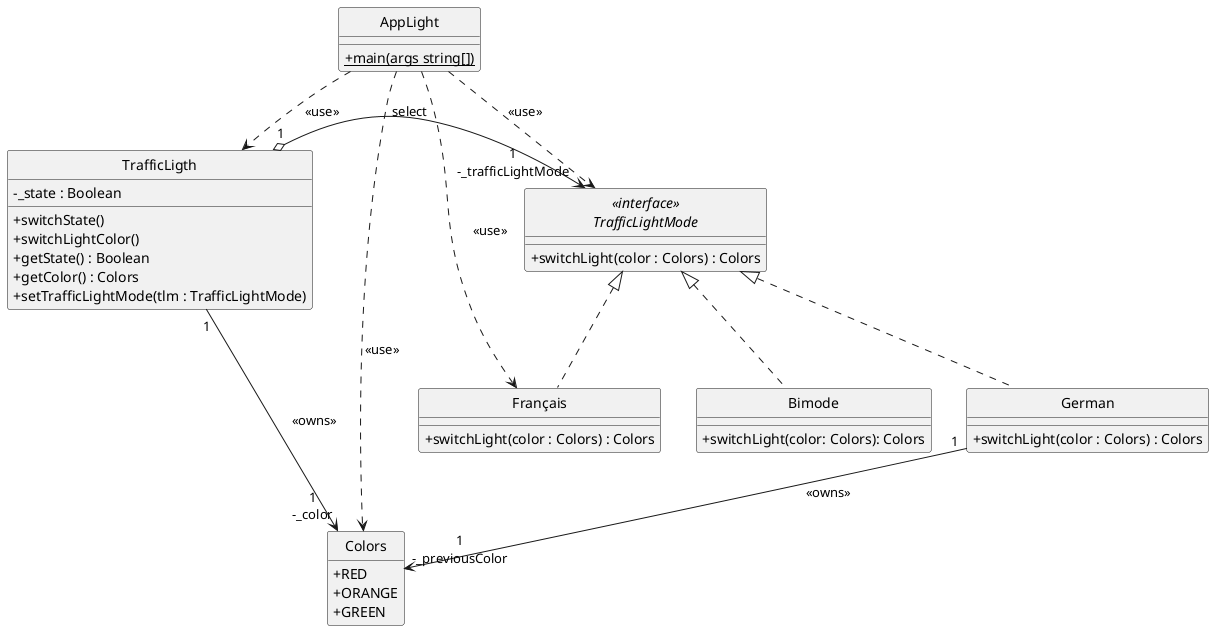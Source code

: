 @startuml
skinparam style strictuml
skinparam classAttributeIconSize 0
hide enum methods

class AppLight
{
    +main(args string[]){static}
}

class TrafficLigth
{
    -_state : Boolean
    +switchState()
    +switchLightColor()
    +getState() : Boolean
    +getColor() : Colors
    +setTrafficLightMode(tlm : TrafficLightMode)
}

interface "<<interface>>\nTrafficLightMode" as TrafficLightMode
{
    +switchLight(color : Colors) : Colors
}

class Français implements TrafficLightMode
{
    +switchLight(color : Colors) : Colors
}

class German implements TrafficLightMode
{
    +switchLight(color : Colors) : Colors
}

class Bimode implements TrafficLightMode
{
    +switchLight(color: Colors): Colors
}

enum Colors
{
    +RED
    +ORANGE
    +GREEN
}

TrafficLigth  "1" --> "1\n-_color" Colors : <<owns>>
AppLight ..> TrafficLigth : <<use>>
AppLight ..> Colors : <<use>>
AppLight ..> TrafficLightMode : <<use>>
AppLight ..> Français : <<use>>
TrafficLigth "1" o-> "1\n-_trafficLightMode" TrafficLightMode : select
German  "1"--> "1\n-_previousColor" Colors : <<owns>>
@enduml